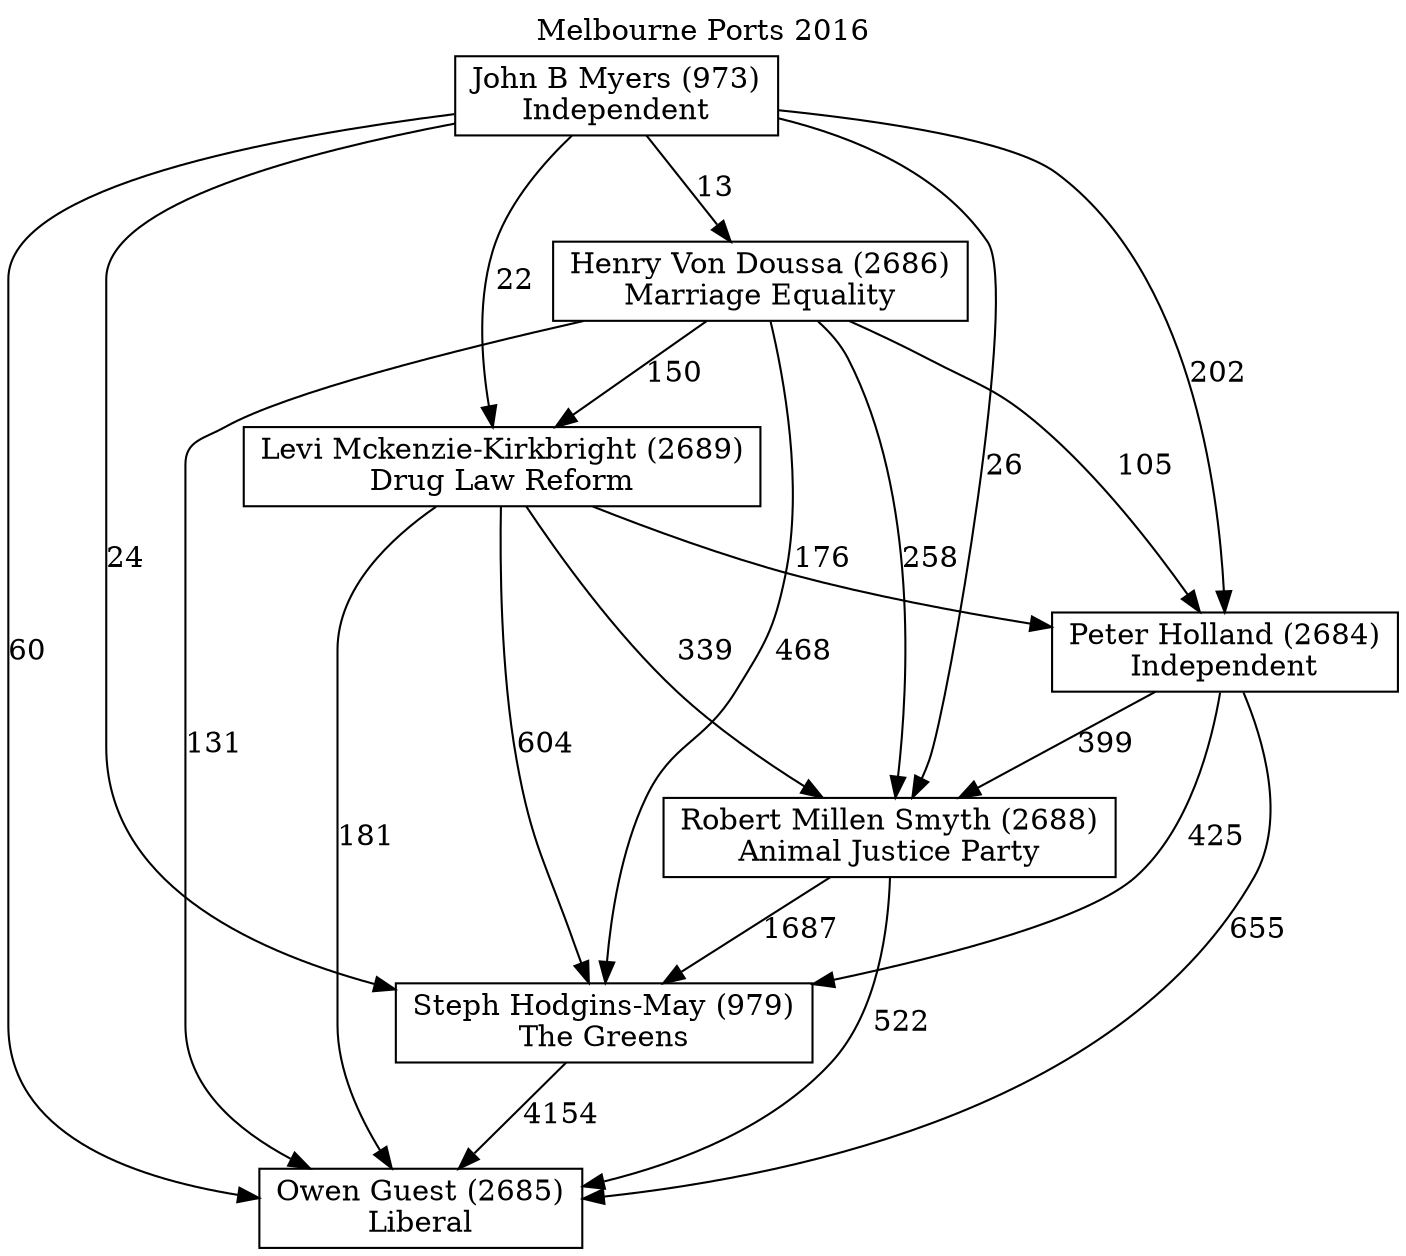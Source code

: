 // House preference flow
digraph "Owen Guest (2685)_Melbourne Ports_2016" {
	graph [label="Melbourne Ports 2016" labelloc=t mclimit=10]
	node [shape=box]
	"Owen Guest (2685)" [label="Owen Guest (2685)
Liberal"]
	"Steph Hodgins-May (979)" [label="Steph Hodgins-May (979)
The Greens"]
	"Robert Millen Smyth (2688)" [label="Robert Millen Smyth (2688)
Animal Justice Party"]
	"Peter Holland (2684)" [label="Peter Holland (2684)
Independent"]
	"Levi Mckenzie-Kirkbright (2689)" [label="Levi Mckenzie-Kirkbright (2689)
Drug Law Reform"]
	"Henry Von Doussa (2686)" [label="Henry Von Doussa (2686)
Marriage Equality"]
	"John B Myers (973)" [label="John B Myers (973)
Independent"]
	"Steph Hodgins-May (979)" -> "Owen Guest (2685)" [label=4154]
	"Robert Millen Smyth (2688)" -> "Steph Hodgins-May (979)" [label=1687]
	"Peter Holland (2684)" -> "Robert Millen Smyth (2688)" [label=399]
	"Levi Mckenzie-Kirkbright (2689)" -> "Peter Holland (2684)" [label=176]
	"Henry Von Doussa (2686)" -> "Levi Mckenzie-Kirkbright (2689)" [label=150]
	"John B Myers (973)" -> "Henry Von Doussa (2686)" [label=13]
	"Robert Millen Smyth (2688)" -> "Owen Guest (2685)" [label=522]
	"Peter Holland (2684)" -> "Owen Guest (2685)" [label=655]
	"Levi Mckenzie-Kirkbright (2689)" -> "Owen Guest (2685)" [label=181]
	"Henry Von Doussa (2686)" -> "Owen Guest (2685)" [label=131]
	"John B Myers (973)" -> "Owen Guest (2685)" [label=60]
	"John B Myers (973)" -> "Levi Mckenzie-Kirkbright (2689)" [label=22]
	"Henry Von Doussa (2686)" -> "Peter Holland (2684)" [label=105]
	"John B Myers (973)" -> "Peter Holland (2684)" [label=202]
	"Levi Mckenzie-Kirkbright (2689)" -> "Robert Millen Smyth (2688)" [label=339]
	"Henry Von Doussa (2686)" -> "Robert Millen Smyth (2688)" [label=258]
	"John B Myers (973)" -> "Robert Millen Smyth (2688)" [label=26]
	"Peter Holland (2684)" -> "Steph Hodgins-May (979)" [label=425]
	"Levi Mckenzie-Kirkbright (2689)" -> "Steph Hodgins-May (979)" [label=604]
	"Henry Von Doussa (2686)" -> "Steph Hodgins-May (979)" [label=468]
	"John B Myers (973)" -> "Steph Hodgins-May (979)" [label=24]
}
